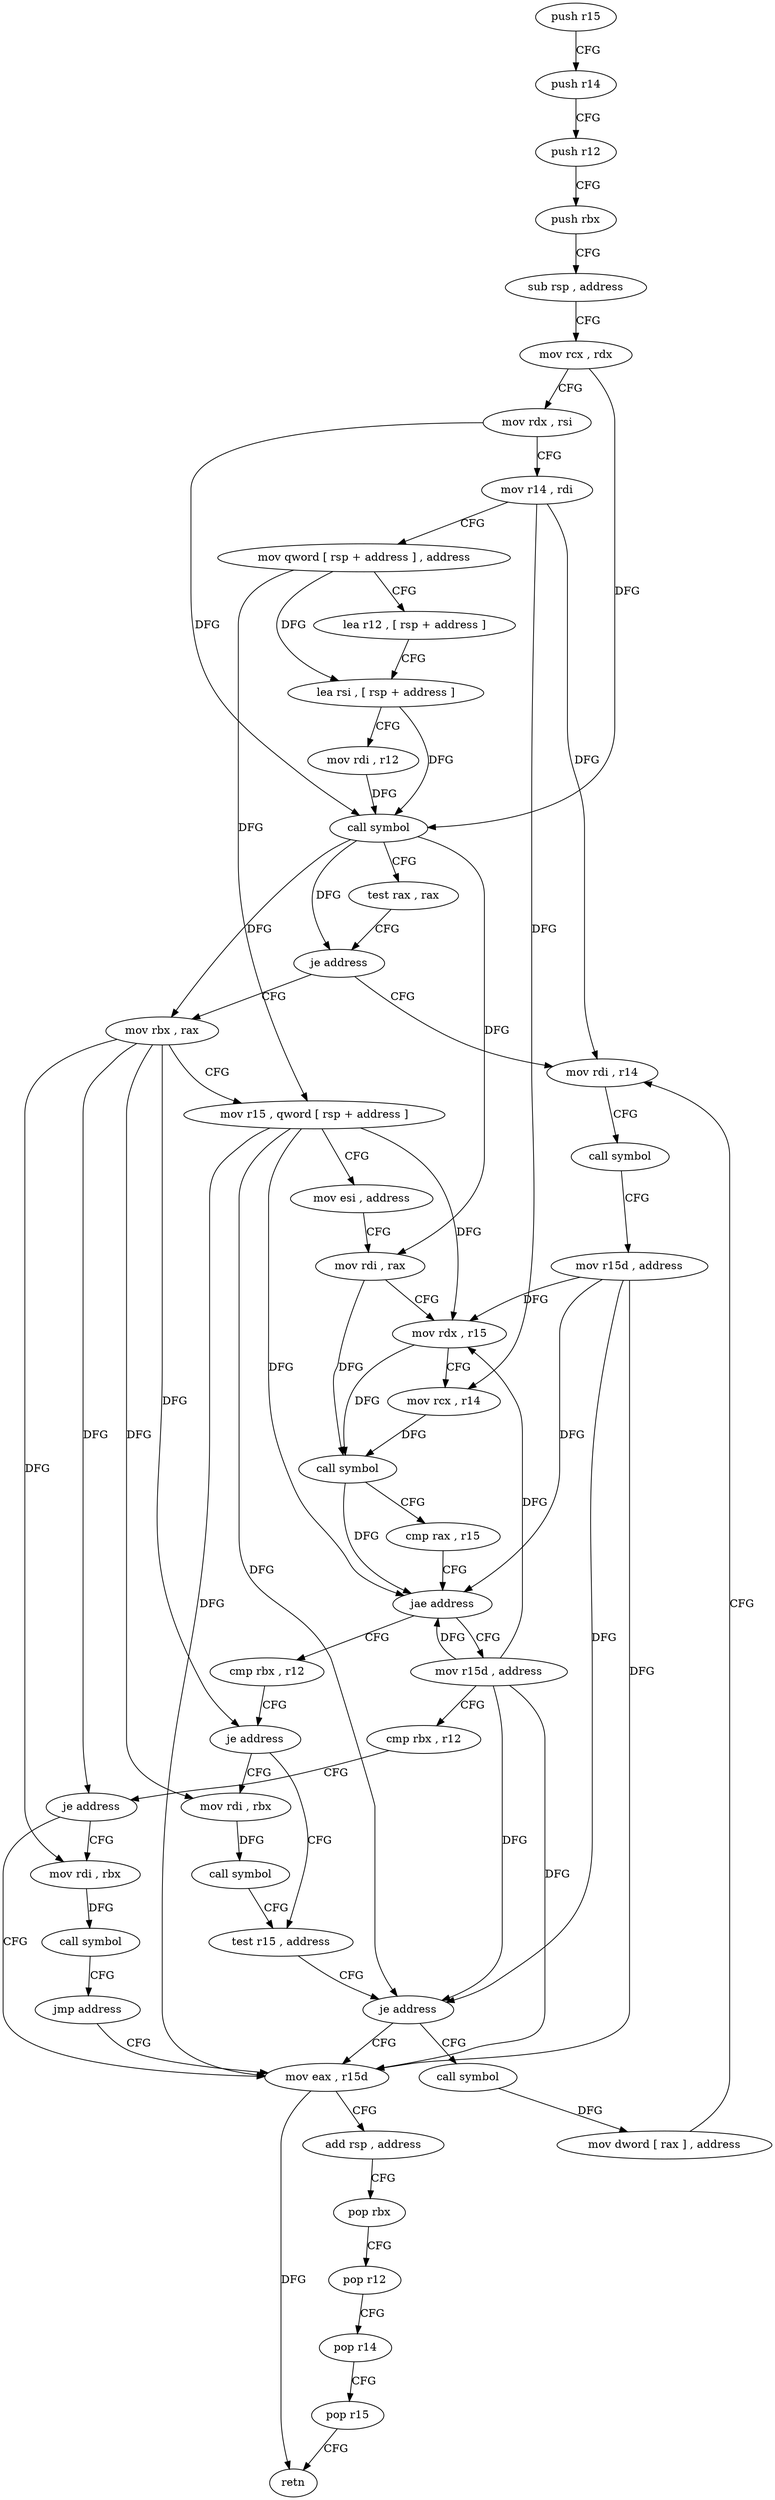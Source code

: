 digraph "func" {
"276608" [label = "push r15" ]
"276610" [label = "push r14" ]
"276612" [label = "push r12" ]
"276614" [label = "push rbx" ]
"276615" [label = "sub rsp , address" ]
"276622" [label = "mov rcx , rdx" ]
"276625" [label = "mov rdx , rsi" ]
"276628" [label = "mov r14 , rdi" ]
"276631" [label = "mov qword [ rsp + address ] , address" ]
"276640" [label = "lea r12 , [ rsp + address ]" ]
"276645" [label = "lea rsi , [ rsp + address ]" ]
"276650" [label = "mov rdi , r12" ]
"276653" [label = "call symbol" ]
"276658" [label = "test rax , rax" ]
"276661" [label = "je address" ]
"276749" [label = "mov rdi , r14" ]
"276663" [label = "mov rbx , rax" ]
"276752" [label = "call symbol" ]
"276757" [label = "mov r15d , address" ]
"276763" [label = "mov eax , r15d" ]
"276666" [label = "mov r15 , qword [ rsp + address ]" ]
"276671" [label = "mov esi , address" ]
"276676" [label = "mov rdi , rax" ]
"276679" [label = "mov rdx , r15" ]
"276682" [label = "mov rcx , r14" ]
"276685" [label = "call symbol" ]
"276690" [label = "cmp rax , r15" ]
"276693" [label = "jae address" ]
"276716" [label = "cmp rbx , r12" ]
"276695" [label = "mov r15d , address" ]
"276719" [label = "je address" ]
"276729" [label = "test r15 , address" ]
"276721" [label = "mov rdi , rbx" ]
"276701" [label = "cmp rbx , r12" ]
"276704" [label = "je address" ]
"276706" [label = "mov rdi , rbx" ]
"276736" [label = "je address" ]
"276738" [label = "call symbol" ]
"276724" [label = "call symbol" ]
"276766" [label = "add rsp , address" ]
"276773" [label = "pop rbx" ]
"276774" [label = "pop r12" ]
"276776" [label = "pop r14" ]
"276778" [label = "pop r15" ]
"276780" [label = "retn" ]
"276709" [label = "call symbol" ]
"276714" [label = "jmp address" ]
"276743" [label = "mov dword [ rax ] , address" ]
"276608" -> "276610" [ label = "CFG" ]
"276610" -> "276612" [ label = "CFG" ]
"276612" -> "276614" [ label = "CFG" ]
"276614" -> "276615" [ label = "CFG" ]
"276615" -> "276622" [ label = "CFG" ]
"276622" -> "276625" [ label = "CFG" ]
"276622" -> "276653" [ label = "DFG" ]
"276625" -> "276628" [ label = "CFG" ]
"276625" -> "276653" [ label = "DFG" ]
"276628" -> "276631" [ label = "CFG" ]
"276628" -> "276749" [ label = "DFG" ]
"276628" -> "276682" [ label = "DFG" ]
"276631" -> "276640" [ label = "CFG" ]
"276631" -> "276666" [ label = "DFG" ]
"276631" -> "276645" [ label = "DFG" ]
"276640" -> "276645" [ label = "CFG" ]
"276645" -> "276650" [ label = "CFG" ]
"276645" -> "276653" [ label = "DFG" ]
"276650" -> "276653" [ label = "DFG" ]
"276653" -> "276658" [ label = "CFG" ]
"276653" -> "276661" [ label = "DFG" ]
"276653" -> "276663" [ label = "DFG" ]
"276653" -> "276676" [ label = "DFG" ]
"276658" -> "276661" [ label = "CFG" ]
"276661" -> "276749" [ label = "CFG" ]
"276661" -> "276663" [ label = "CFG" ]
"276749" -> "276752" [ label = "CFG" ]
"276663" -> "276666" [ label = "CFG" ]
"276663" -> "276719" [ label = "DFG" ]
"276663" -> "276704" [ label = "DFG" ]
"276663" -> "276721" [ label = "DFG" ]
"276663" -> "276706" [ label = "DFG" ]
"276752" -> "276757" [ label = "CFG" ]
"276757" -> "276763" [ label = "DFG" ]
"276757" -> "276679" [ label = "DFG" ]
"276757" -> "276693" [ label = "DFG" ]
"276757" -> "276736" [ label = "DFG" ]
"276763" -> "276766" [ label = "CFG" ]
"276763" -> "276780" [ label = "DFG" ]
"276666" -> "276671" [ label = "CFG" ]
"276666" -> "276679" [ label = "DFG" ]
"276666" -> "276693" [ label = "DFG" ]
"276666" -> "276763" [ label = "DFG" ]
"276666" -> "276736" [ label = "DFG" ]
"276671" -> "276676" [ label = "CFG" ]
"276676" -> "276679" [ label = "CFG" ]
"276676" -> "276685" [ label = "DFG" ]
"276679" -> "276682" [ label = "CFG" ]
"276679" -> "276685" [ label = "DFG" ]
"276682" -> "276685" [ label = "DFG" ]
"276685" -> "276690" [ label = "CFG" ]
"276685" -> "276693" [ label = "DFG" ]
"276690" -> "276693" [ label = "CFG" ]
"276693" -> "276716" [ label = "CFG" ]
"276693" -> "276695" [ label = "CFG" ]
"276716" -> "276719" [ label = "CFG" ]
"276695" -> "276701" [ label = "CFG" ]
"276695" -> "276679" [ label = "DFG" ]
"276695" -> "276693" [ label = "DFG" ]
"276695" -> "276763" [ label = "DFG" ]
"276695" -> "276736" [ label = "DFG" ]
"276719" -> "276729" [ label = "CFG" ]
"276719" -> "276721" [ label = "CFG" ]
"276729" -> "276736" [ label = "CFG" ]
"276721" -> "276724" [ label = "DFG" ]
"276701" -> "276704" [ label = "CFG" ]
"276704" -> "276763" [ label = "CFG" ]
"276704" -> "276706" [ label = "CFG" ]
"276706" -> "276709" [ label = "DFG" ]
"276736" -> "276763" [ label = "CFG" ]
"276736" -> "276738" [ label = "CFG" ]
"276738" -> "276743" [ label = "DFG" ]
"276724" -> "276729" [ label = "CFG" ]
"276766" -> "276773" [ label = "CFG" ]
"276773" -> "276774" [ label = "CFG" ]
"276774" -> "276776" [ label = "CFG" ]
"276776" -> "276778" [ label = "CFG" ]
"276778" -> "276780" [ label = "CFG" ]
"276709" -> "276714" [ label = "CFG" ]
"276714" -> "276763" [ label = "CFG" ]
"276743" -> "276749" [ label = "CFG" ]
}
